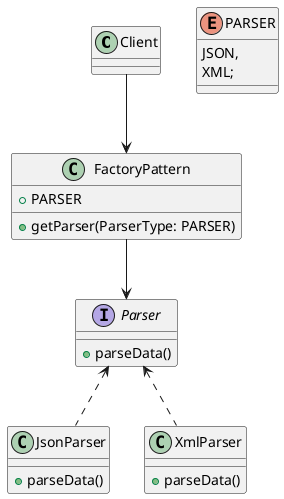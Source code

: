 @startuml
class Client
class FactoryPattern {
 + PARSER
 +getParser(ParserType: PARSER)
}
interface Parser{
    +parseData()
}
class JsonParser {
    +parseData()
}
class XmlParser{
    +parseData()
}

enum PARSER {
    JSON,
    XML;
}

Client --> FactoryPattern
FactoryPattern --> Parser
Parser <.. JsonParser
Parser <.. XmlParser
@enduml